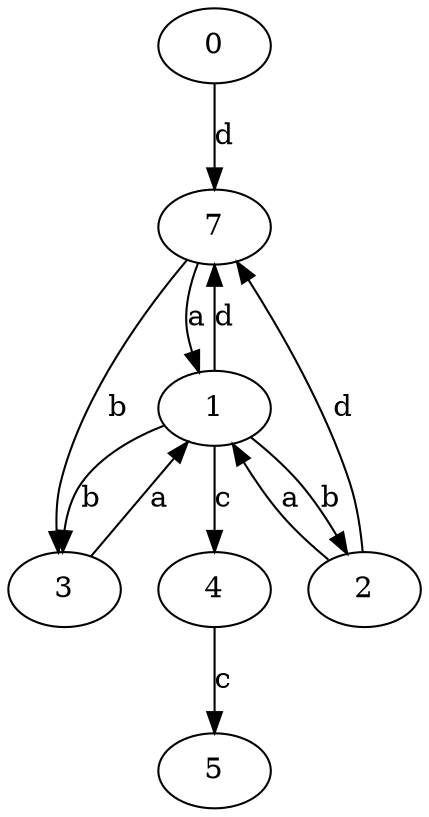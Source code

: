 strict digraph  {
0;
1;
2;
3;
4;
5;
7;
0 -> 7  [label=d];
1 -> 2  [label=b];
1 -> 3  [label=b];
1 -> 4  [label=c];
1 -> 7  [label=d];
2 -> 1  [label=a];
2 -> 7  [label=d];
3 -> 1  [label=a];
4 -> 5  [label=c];
7 -> 1  [label=a];
7 -> 3  [label=b];
}
